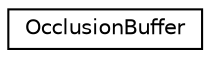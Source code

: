 digraph "Graphical Class Hierarchy"
{
  edge [fontname="Helvetica",fontsize="10",labelfontname="Helvetica",labelfontsize="10"];
  node [fontname="Helvetica",fontsize="10",shape=record];
  rankdir="LR";
  Node1 [label="OcclusionBuffer",height=0.2,width=0.4,color="black", fillcolor="white", style="filled",URL="$struct_occlusion_buffer.html"];
}
